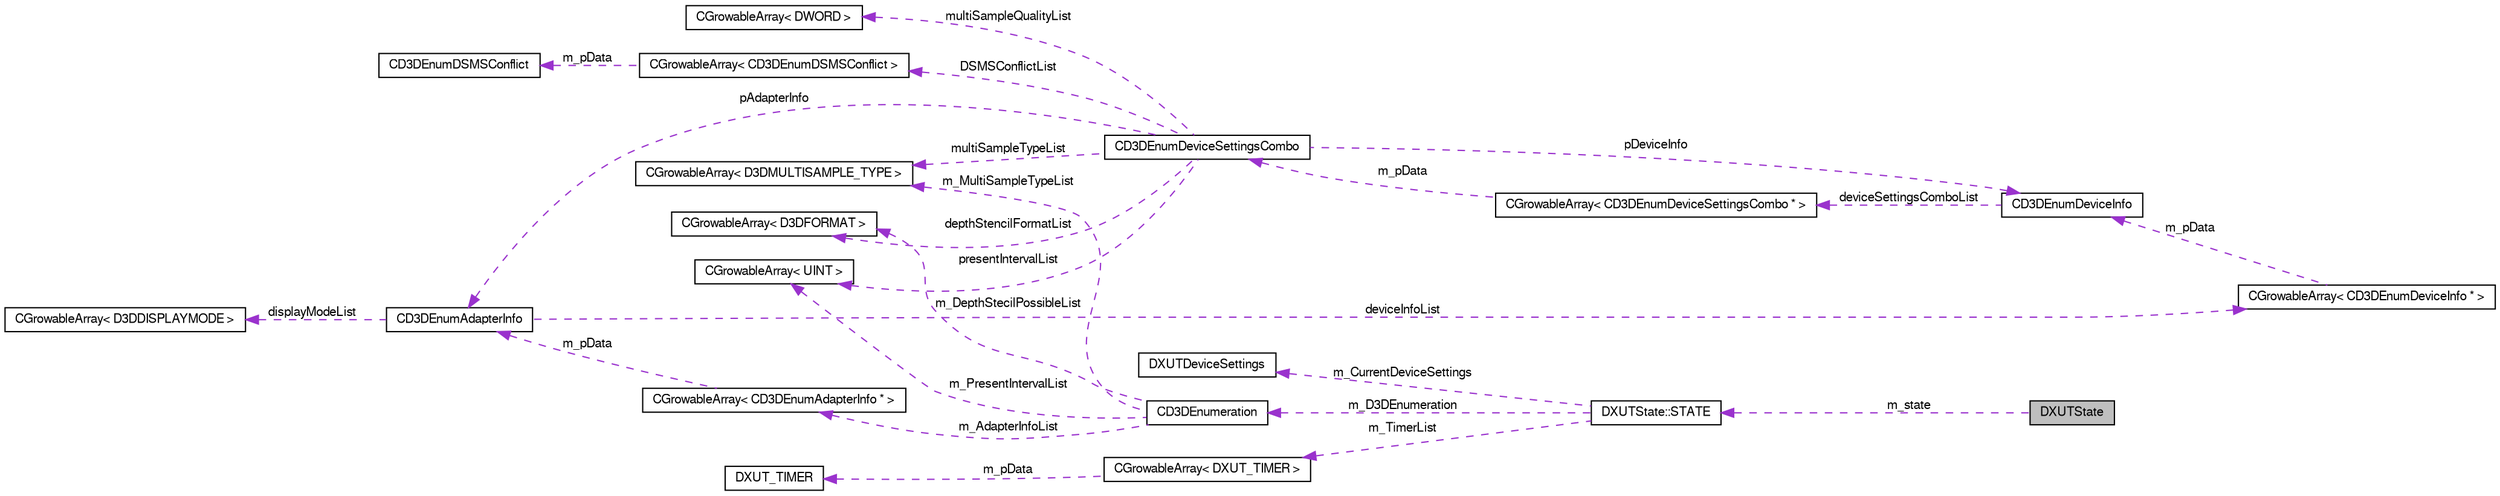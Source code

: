 digraph G
{
  edge [fontname="FreeSans",fontsize="10",labelfontname="FreeSans",labelfontsize="10"];
  node [fontname="FreeSans",fontsize="10",shape=record];
  rankdir=LR;
  Node1 [label="DXUTState",height=0.2,width=0.4,color="black", fillcolor="grey75", style="filled" fontcolor="black"];
  Node2 -> Node1 [dir=back,color="darkorchid3",fontsize="10",style="dashed",label="m_state",fontname="FreeSans"];
  Node2 [label="DXUTState::STATE",height=0.2,width=0.4,color="black", fillcolor="white", style="filled",URL="$struct_d_x_u_t_state_1_1_s_t_a_t_e.html"];
  Node3 -> Node2 [dir=back,color="darkorchid3",fontsize="10",style="dashed",label="m_D3DEnumeration",fontname="FreeSans"];
  Node3 [label="CD3DEnumeration",height=0.2,width=0.4,color="black", fillcolor="white", style="filled",URL="$class_c_d3_d_enumeration.html"];
  Node4 -> Node3 [dir=back,color="darkorchid3",fontsize="10",style="dashed",label="m_AdapterInfoList",fontname="FreeSans"];
  Node4 [label="CGrowableArray\< CD3DEnumAdapterInfo * \>",height=0.2,width=0.4,color="black", fillcolor="white", style="filled",URL="$class_c_growable_array.html"];
  Node5 -> Node4 [dir=back,color="darkorchid3",fontsize="10",style="dashed",label="m_pData",fontname="FreeSans"];
  Node5 [label="CD3DEnumAdapterInfo",height=0.2,width=0.4,color="black", fillcolor="white", style="filled",URL="$class_c_d3_d_enum_adapter_info.html"];
  Node6 -> Node5 [dir=back,color="darkorchid3",fontsize="10",style="dashed",label="displayModeList",fontname="FreeSans"];
  Node6 [label="CGrowableArray\< D3DDISPLAYMODE \>",height=0.2,width=0.4,color="black", fillcolor="white", style="filled",URL="$class_c_growable_array.html"];
  Node7 -> Node5 [dir=back,color="darkorchid3",fontsize="10",style="dashed",label="deviceInfoList",fontname="FreeSans"];
  Node7 [label="CGrowableArray\< CD3DEnumDeviceInfo * \>",height=0.2,width=0.4,color="black", fillcolor="white", style="filled",URL="$class_c_growable_array.html"];
  Node8 -> Node7 [dir=back,color="darkorchid3",fontsize="10",style="dashed",label="m_pData",fontname="FreeSans"];
  Node8 [label="CD3DEnumDeviceInfo",height=0.2,width=0.4,color="black", fillcolor="white", style="filled",URL="$class_c_d3_d_enum_device_info.html"];
  Node9 -> Node8 [dir=back,color="darkorchid3",fontsize="10",style="dashed",label="deviceSettingsComboList",fontname="FreeSans"];
  Node9 [label="CGrowableArray\< CD3DEnumDeviceSettingsCombo * \>",height=0.2,width=0.4,color="black", fillcolor="white", style="filled",URL="$class_c_growable_array.html"];
  Node10 -> Node9 [dir=back,color="darkorchid3",fontsize="10",style="dashed",label="m_pData",fontname="FreeSans"];
  Node10 [label="CD3DEnumDeviceSettingsCombo",height=0.2,width=0.4,color="black", fillcolor="white", style="filled",URL="$struct_c_d3_d_enum_device_settings_combo.html"];
  Node11 -> Node10 [dir=back,color="darkorchid3",fontsize="10",style="dashed",label="multiSampleQualityList",fontname="FreeSans"];
  Node11 [label="CGrowableArray\< DWORD \>",height=0.2,width=0.4,color="black", fillcolor="white", style="filled",URL="$class_c_growable_array.html"];
  Node12 -> Node10 [dir=back,color="darkorchid3",fontsize="10",style="dashed",label="multiSampleTypeList",fontname="FreeSans"];
  Node12 [label="CGrowableArray\< D3DMULTISAMPLE_TYPE \>",height=0.2,width=0.4,color="black", fillcolor="white", style="filled",URL="$class_c_growable_array.html"];
  Node8 -> Node10 [dir=back,color="darkorchid3",fontsize="10",style="dashed",label="pDeviceInfo",fontname="FreeSans"];
  Node13 -> Node10 [dir=back,color="darkorchid3",fontsize="10",style="dashed",label="DSMSConflictList",fontname="FreeSans"];
  Node13 [label="CGrowableArray\< CD3DEnumDSMSConflict \>",height=0.2,width=0.4,color="black", fillcolor="white", style="filled",URL="$class_c_growable_array.html"];
  Node14 -> Node13 [dir=back,color="darkorchid3",fontsize="10",style="dashed",label="m_pData",fontname="FreeSans"];
  Node14 [label="CD3DEnumDSMSConflict",height=0.2,width=0.4,color="black", fillcolor="white", style="filled",URL="$struct_c_d3_d_enum_d_s_m_s_conflict.html"];
  Node5 -> Node10 [dir=back,color="darkorchid3",fontsize="10",style="dashed",label="pAdapterInfo",fontname="FreeSans"];
  Node15 -> Node10 [dir=back,color="darkorchid3",fontsize="10",style="dashed",label="presentIntervalList",fontname="FreeSans"];
  Node15 [label="CGrowableArray\< UINT \>",height=0.2,width=0.4,color="black", fillcolor="white", style="filled",URL="$class_c_growable_array.html"];
  Node16 -> Node10 [dir=back,color="darkorchid3",fontsize="10",style="dashed",label="depthStencilFormatList",fontname="FreeSans"];
  Node16 [label="CGrowableArray\< D3DFORMAT \>",height=0.2,width=0.4,color="black", fillcolor="white", style="filled",URL="$class_c_growable_array.html"];
  Node12 -> Node3 [dir=back,color="darkorchid3",fontsize="10",style="dashed",label="m_MultiSampleTypeList",fontname="FreeSans"];
  Node15 -> Node3 [dir=back,color="darkorchid3",fontsize="10",style="dashed",label="m_PresentIntervalList",fontname="FreeSans"];
  Node16 -> Node3 [dir=back,color="darkorchid3",fontsize="10",style="dashed",label="m_DepthStecilPossibleList",fontname="FreeSans"];
  Node17 -> Node2 [dir=back,color="darkorchid3",fontsize="10",style="dashed",label="m_TimerList",fontname="FreeSans"];
  Node17 [label="CGrowableArray\< DXUT_TIMER \>",height=0.2,width=0.4,color="black", fillcolor="white", style="filled",URL="$class_c_growable_array.html"];
  Node18 -> Node17 [dir=back,color="darkorchid3",fontsize="10",style="dashed",label="m_pData",fontname="FreeSans"];
  Node18 [label="DXUT_TIMER",height=0.2,width=0.4,color="black", fillcolor="white", style="filled",URL="$struct_d_x_u_t___t_i_m_e_r.html"];
  Node19 -> Node2 [dir=back,color="darkorchid3",fontsize="10",style="dashed",label="m_CurrentDeviceSettings",fontname="FreeSans"];
  Node19 [label="DXUTDeviceSettings",height=0.2,width=0.4,color="black", fillcolor="white", style="filled",URL="$struct_d_x_u_t_device_settings.html"];
}
